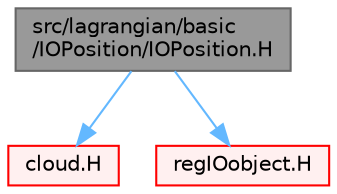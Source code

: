 digraph "src/lagrangian/basic/IOPosition/IOPosition.H"
{
 // LATEX_PDF_SIZE
  bgcolor="transparent";
  edge [fontname=Helvetica,fontsize=10,labelfontname=Helvetica,labelfontsize=10];
  node [fontname=Helvetica,fontsize=10,shape=box,height=0.2,width=0.4];
  Node1 [id="Node000001",label="src/lagrangian/basic\l/IOPosition/IOPosition.H",height=0.2,width=0.4,color="gray40", fillcolor="grey60", style="filled", fontcolor="black",tooltip=" "];
  Node1 -> Node2 [id="edge1_Node000001_Node000002",color="steelblue1",style="solid",tooltip=" "];
  Node2 [id="Node000002",label="cloud.H",height=0.2,width=0.4,color="red", fillcolor="#FFF0F0", style="filled",URL="$cloud_8H.html",tooltip=" "];
  Node1 -> Node109 [id="edge2_Node000001_Node000109",color="steelblue1",style="solid",tooltip=" "];
  Node109 [id="Node000109",label="regIOobject.H",height=0.2,width=0.4,color="red", fillcolor="#FFF0F0", style="filled",URL="$regIOobject_8H.html",tooltip=" "];
}
